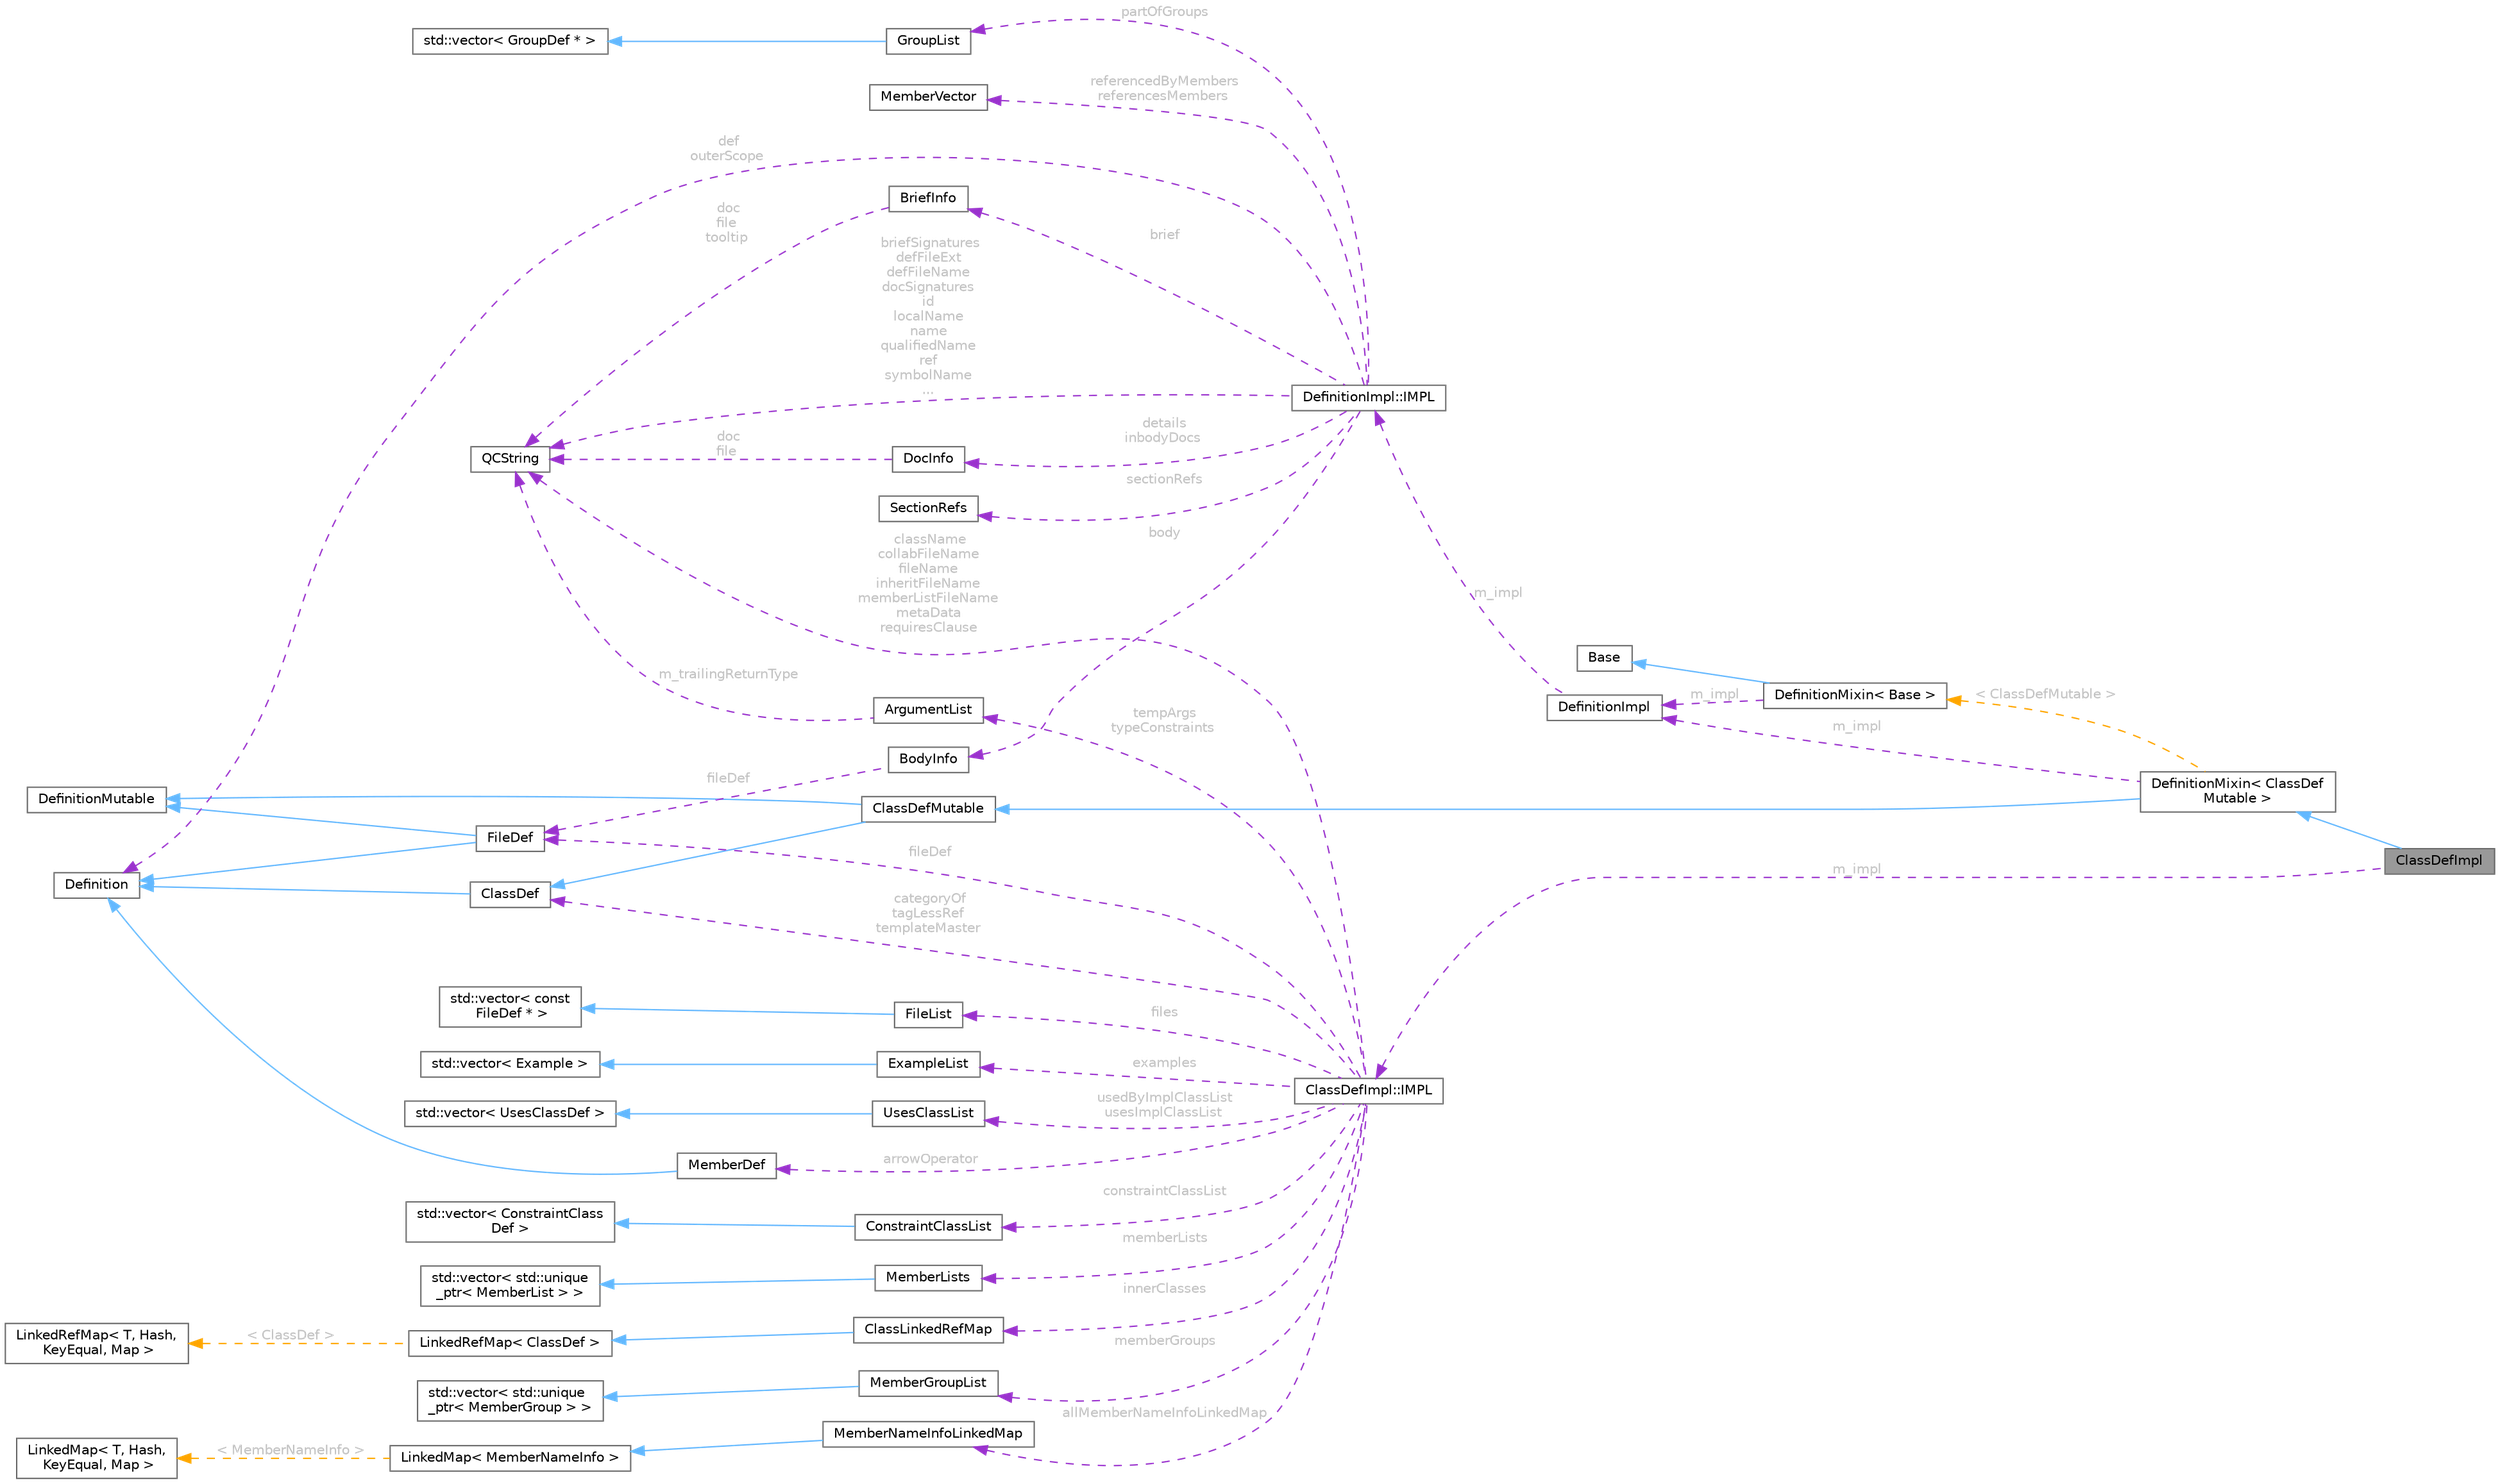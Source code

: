 digraph "ClassDefImpl"
{
 // INTERACTIVE_SVG=YES
 // LATEX_PDF_SIZE
  bgcolor="transparent";
  edge [fontname=Helvetica,fontsize=10,labelfontname=Helvetica,labelfontsize=10];
  node [fontname=Helvetica,fontsize=10,shape=box,height=0.2,width=0.4];
  rankdir="LR";
  Node1 [id="Node000001",label="ClassDefImpl",height=0.2,width=0.4,color="gray40", fillcolor="grey60", style="filled", fontcolor="black",tooltip="Implementation of the ClassDef interface."];
  Node2 -> Node1 [id="edge1_Node000001_Node000002",dir="back",color="steelblue1",style="solid",tooltip=" "];
  Node2 [id="Node000002",label="DefinitionMixin\< ClassDef\lMutable \>",height=0.2,width=0.4,color="gray40", fillcolor="white", style="filled",URL="$dd/d10/class_definition_mixin.html",tooltip=" "];
  Node3 -> Node2 [id="edge2_Node000002_Node000003",dir="back",color="steelblue1",style="solid",tooltip=" "];
  Node3 [id="Node000003",label="ClassDefMutable",height=0.2,width=0.4,color="gray40", fillcolor="white", style="filled",URL="$d0/dc2/class_class_def_mutable.html",tooltip=" "];
  Node4 -> Node3 [id="edge3_Node000003_Node000004",dir="back",color="steelblue1",style="solid",tooltip=" "];
  Node4 [id="Node000004",label="DefinitionMutable",height=0.2,width=0.4,color="gray40", fillcolor="white", style="filled",URL="$d0/d46/class_definition_mutable.html",tooltip=" "];
  Node5 -> Node3 [id="edge4_Node000003_Node000005",dir="back",color="steelblue1",style="solid",tooltip=" "];
  Node5 [id="Node000005",label="ClassDef",height=0.2,width=0.4,color="gray40", fillcolor="white", style="filled",URL="$d1/dcf/class_class_def.html",tooltip="A abstract class representing of a compound symbol."];
  Node6 -> Node5 [id="edge5_Node000005_Node000006",dir="back",color="steelblue1",style="solid",tooltip=" "];
  Node6 [id="Node000006",label="Definition",height=0.2,width=0.4,color="gray40", fillcolor="white", style="filled",URL="$d5/dcc/class_definition.html",tooltip="The common base class of all entity definitions found in the sources."];
  Node7 -> Node2 [id="edge6_Node000002_Node000007",dir="back",color="darkorchid3",style="dashed",tooltip=" ",label=" m_impl",fontcolor="grey" ];
  Node7 [id="Node000007",label="DefinitionImpl",height=0.2,width=0.4,color="gray40", fillcolor="white", style="filled",URL="$d3/ddf/class_definition_impl.html",tooltip=" "];
  Node8 -> Node7 [id="edge7_Node000007_Node000008",dir="back",color="darkorchid3",style="dashed",tooltip=" ",label=" m_impl",fontcolor="grey" ];
  Node8 [id="Node000008",label="DefinitionImpl::IMPL",height=0.2,width=0.4,color="gray40", fillcolor="white", style="filled",URL="$dd/d50/class_definition_impl_1_1_i_m_p_l.html",tooltip="Private data associated with a Symbol DefinitionImpl object."];
  Node6 -> Node8 [id="edge8_Node000008_Node000006",dir="back",color="darkorchid3",style="dashed",tooltip=" ",label=" def\nouterScope",fontcolor="grey" ];
  Node9 -> Node8 [id="edge9_Node000008_Node000009",dir="back",color="darkorchid3",style="dashed",tooltip=" ",label=" sectionRefs",fontcolor="grey" ];
  Node9 [id="Node000009",label="SectionRefs",height=0.2,width=0.4,color="gray40", fillcolor="white", style="filled",URL="$d1/df9/class_section_refs.html",tooltip="class that represents a list of constant references to sections."];
  Node10 -> Node8 [id="edge10_Node000008_Node000010",dir="back",color="darkorchid3",style="dashed",tooltip=" ",label=" partOfGroups",fontcolor="grey" ];
  Node10 [id="Node000010",label="GroupList",height=0.2,width=0.4,color="gray40", fillcolor="white", style="filled",URL="$d3/d3b/class_group_list.html",tooltip=" "];
  Node11 -> Node10 [id="edge11_Node000010_Node000011",dir="back",color="steelblue1",style="solid",tooltip=" "];
  Node11 [id="Node000011",label="std::vector\< GroupDef * \>",height=0.2,width=0.4,color="gray40", fillcolor="white", style="filled",tooltip=" "];
  Node12 -> Node8 [id="edge12_Node000008_Node000012",dir="back",color="darkorchid3",style="dashed",tooltip=" ",label=" details\ninbodyDocs",fontcolor="grey" ];
  Node12 [id="Node000012",label="DocInfo",height=0.2,width=0.4,color="gray40", fillcolor="white", style="filled",URL="$d7/dd5/struct_doc_info.html",tooltip="Data associated with a detailed description."];
  Node13 -> Node12 [id="edge13_Node000012_Node000013",dir="back",color="darkorchid3",style="dashed",tooltip=" ",label=" doc\nfile",fontcolor="grey" ];
  Node13 [id="Node000013",label="QCString",height=0.2,width=0.4,color="gray40", fillcolor="white", style="filled",URL="$d9/d45/class_q_c_string.html",tooltip="This is an alternative implementation of QCString."];
  Node14 -> Node8 [id="edge14_Node000008_Node000014",dir="back",color="darkorchid3",style="dashed",tooltip=" ",label=" brief",fontcolor="grey" ];
  Node14 [id="Node000014",label="BriefInfo",height=0.2,width=0.4,color="gray40", fillcolor="white", style="filled",URL="$d0/da7/struct_brief_info.html",tooltip="Data associated with a brief description."];
  Node13 -> Node14 [id="edge15_Node000014_Node000013",dir="back",color="darkorchid3",style="dashed",tooltip=" ",label=" doc\nfile\ntooltip",fontcolor="grey" ];
  Node15 -> Node8 [id="edge16_Node000008_Node000015",dir="back",color="darkorchid3",style="dashed",tooltip=" ",label=" body",fontcolor="grey" ];
  Node15 [id="Node000015",label="BodyInfo",height=0.2,width=0.4,color="gray40", fillcolor="white", style="filled",URL="$db/dab/struct_body_info.html",tooltip="Data associated with description found in the body."];
  Node16 -> Node15 [id="edge17_Node000015_Node000016",dir="back",color="darkorchid3",style="dashed",tooltip=" ",label=" fileDef",fontcolor="grey" ];
  Node16 [id="Node000016",label="FileDef",height=0.2,width=0.4,color="gray40", fillcolor="white", style="filled",URL="$de/db0/class_file_def.html",tooltip="A model of a file symbol."];
  Node4 -> Node16 [id="edge18_Node000016_Node000004",dir="back",color="steelblue1",style="solid",tooltip=" "];
  Node6 -> Node16 [id="edge19_Node000016_Node000006",dir="back",color="steelblue1",style="solid",tooltip=" "];
  Node13 -> Node8 [id="edge20_Node000008_Node000013",dir="back",color="darkorchid3",style="dashed",tooltip=" ",label=" briefSignatures\ndefFileExt\ndefFileName\ndocSignatures\nid\nlocalName\nname\nqualifiedName\nref\nsymbolName\n...",fontcolor="grey" ];
  Node17 -> Node8 [id="edge21_Node000008_Node000017",dir="back",color="darkorchid3",style="dashed",tooltip=" ",label=" referencedByMembers\nreferencesMembers",fontcolor="grey" ];
  Node17 [id="Node000017",label="MemberVector",height=0.2,width=0.4,color="gray40", fillcolor="white", style="filled",URL="$d1/d7d/class_member_vector.html",tooltip="A vector of MemberDef object."];
  Node18 -> Node2 [id="edge22_Node000002_Node000018",dir="back",color="orange",style="dashed",tooltip=" ",label=" \< ClassDefMutable \>",fontcolor="grey" ];
  Node18 [id="Node000018",label="DefinitionMixin\< Base \>",height=0.2,width=0.4,color="gray40", fillcolor="white", style="filled",URL="$dd/d10/class_definition_mixin.html",tooltip=" "];
  Node19 -> Node18 [id="edge23_Node000018_Node000019",dir="back",color="steelblue1",style="solid",tooltip=" "];
  Node19 [id="Node000019",label="Base",height=0.2,width=0.4,color="gray40", fillcolor="white", style="filled",tooltip=" "];
  Node7 -> Node18 [id="edge24_Node000018_Node000007",dir="back",color="darkorchid3",style="dashed",tooltip=" ",label=" m_impl",fontcolor="grey" ];
  Node20 -> Node1 [id="edge25_Node000001_Node000020",dir="back",color="darkorchid3",style="dashed",tooltip=" ",label=" m_impl",fontcolor="grey" ];
  Node20 [id="Node000020",label="ClassDefImpl::IMPL",height=0.2,width=0.4,color="gray40", fillcolor="white", style="filled",URL="$d6/d4a/class_class_def_impl_1_1_i_m_p_l.html",tooltip="Private data associated with a ClassDef object."];
  Node13 -> Node20 [id="edge26_Node000020_Node000013",dir="back",color="darkorchid3",style="dashed",tooltip=" ",label=" className\ncollabFileName\nfileName\ninheritFileName\nmemberListFileName\nmetaData\nrequiresClause",fontcolor="grey" ];
  Node16 -> Node20 [id="edge27_Node000020_Node000016",dir="back",color="darkorchid3",style="dashed",tooltip=" ",label=" fileDef",fontcolor="grey" ];
  Node21 -> Node20 [id="edge28_Node000020_Node000021",dir="back",color="darkorchid3",style="dashed",tooltip=" ",label=" allMemberNameInfoLinkedMap",fontcolor="grey" ];
  Node21 [id="Node000021",label="MemberNameInfoLinkedMap",height=0.2,width=0.4,color="gray40", fillcolor="white", style="filled",URL="$de/d04/class_member_name_info_linked_map.html",tooltip=" "];
  Node22 -> Node21 [id="edge29_Node000021_Node000022",dir="back",color="steelblue1",style="solid",tooltip=" "];
  Node22 [id="Node000022",label="LinkedMap\< MemberNameInfo \>",height=0.2,width=0.4,color="gray40", fillcolor="white", style="filled",URL="$d0/d2c/class_linked_map.html",tooltip=" "];
  Node23 -> Node22 [id="edge30_Node000022_Node000023",dir="back",color="orange",style="dashed",tooltip=" ",label=" \< MemberNameInfo \>",fontcolor="grey" ];
  Node23 [id="Node000023",label="LinkedMap\< T, Hash,\l KeyEqual, Map \>",height=0.2,width=0.4,color="gray40", fillcolor="white", style="filled",URL="$d0/d2c/class_linked_map.html",tooltip="Container class representing a vector of objects with keys."];
  Node24 -> Node20 [id="edge31_Node000020_Node000024",dir="back",color="darkorchid3",style="dashed",tooltip=" ",label=" tempArgs\ntypeConstraints",fontcolor="grey" ];
  Node24 [id="Node000024",label="ArgumentList",height=0.2,width=0.4,color="gray40", fillcolor="white", style="filled",URL="$d7/df8/class_argument_list.html",tooltip="This class represents an function or template argument list."];
  Node13 -> Node24 [id="edge32_Node000024_Node000013",dir="back",color="darkorchid3",style="dashed",tooltip=" ",label=" m_trailingReturnType",fontcolor="grey" ];
  Node25 -> Node20 [id="edge33_Node000020_Node000025",dir="back",color="darkorchid3",style="dashed",tooltip=" ",label=" files",fontcolor="grey" ];
  Node25 [id="Node000025",label="FileList",height=0.2,width=0.4,color="gray40", fillcolor="white", style="filled",URL="$d0/d18/class_file_list.html",tooltip=" "];
  Node26 -> Node25 [id="edge34_Node000025_Node000026",dir="back",color="steelblue1",style="solid",tooltip=" "];
  Node26 [id="Node000026",label="std::vector\< const\l FileDef * \>",height=0.2,width=0.4,color="gray40", fillcolor="white", style="filled",tooltip=" "];
  Node27 -> Node20 [id="edge35_Node000020_Node000027",dir="back",color="darkorchid3",style="dashed",tooltip=" ",label=" examples",fontcolor="grey" ];
  Node27 [id="Node000027",label="ExampleList",height=0.2,width=0.4,color="gray40", fillcolor="white", style="filled",URL="$d1/d48/class_example_list.html",tooltip=" "];
  Node28 -> Node27 [id="edge36_Node000027_Node000028",dir="back",color="steelblue1",style="solid",tooltip=" "];
  Node28 [id="Node000028",label="std::vector\< Example \>",height=0.2,width=0.4,color="gray40", fillcolor="white", style="filled",tooltip=" "];
  Node29 -> Node20 [id="edge37_Node000020_Node000029",dir="back",color="darkorchid3",style="dashed",tooltip=" ",label=" innerClasses",fontcolor="grey" ];
  Node29 [id="Node000029",label="ClassLinkedRefMap",height=0.2,width=0.4,color="gray40", fillcolor="white", style="filled",URL="$da/d08/class_class_linked_ref_map.html",tooltip=" "];
  Node30 -> Node29 [id="edge38_Node000029_Node000030",dir="back",color="steelblue1",style="solid",tooltip=" "];
  Node30 [id="Node000030",label="LinkedRefMap\< ClassDef \>",height=0.2,width=0.4,color="gray40", fillcolor="white", style="filled",URL="$d2/db7/class_linked_ref_map.html",tooltip=" "];
  Node31 -> Node30 [id="edge39_Node000030_Node000031",dir="back",color="orange",style="dashed",tooltip=" ",label=" \< ClassDef \>",fontcolor="grey" ];
  Node31 [id="Node000031",label="LinkedRefMap\< T, Hash,\l KeyEqual, Map \>",height=0.2,width=0.4,color="gray40", fillcolor="white", style="filled",URL="$d2/db7/class_linked_ref_map.html",tooltip="Container class representing a vector of objects with keys."];
  Node32 -> Node20 [id="edge40_Node000020_Node000032",dir="back",color="darkorchid3",style="dashed",tooltip=" ",label=" usedByImplClassList\nusesImplClassList",fontcolor="grey" ];
  Node32 [id="Node000032",label="UsesClassList",height=0.2,width=0.4,color="gray40", fillcolor="white", style="filled",URL="$dd/d1c/class_uses_class_list.html",tooltip=" "];
  Node33 -> Node32 [id="edge41_Node000032_Node000033",dir="back",color="steelblue1",style="solid",tooltip=" "];
  Node33 [id="Node000033",label="std::vector\< UsesClassDef \>",height=0.2,width=0.4,color="gray40", fillcolor="white", style="filled",tooltip=" "];
  Node34 -> Node20 [id="edge42_Node000020_Node000034",dir="back",color="darkorchid3",style="dashed",tooltip=" ",label=" constraintClassList",fontcolor="grey" ];
  Node34 [id="Node000034",label="ConstraintClassList",height=0.2,width=0.4,color="gray40", fillcolor="white", style="filled",URL="$d6/d69/class_constraint_class_list.html",tooltip=" "];
  Node35 -> Node34 [id="edge43_Node000034_Node000035",dir="back",color="steelblue1",style="solid",tooltip=" "];
  Node35 [id="Node000035",label="std::vector\< ConstraintClass\lDef \>",height=0.2,width=0.4,color="gray40", fillcolor="white", style="filled",tooltip=" "];
  Node5 -> Node20 [id="edge44_Node000020_Node000005",dir="back",color="darkorchid3",style="dashed",tooltip=" ",label=" categoryOf\ntagLessRef\ntemplateMaster",fontcolor="grey" ];
  Node36 -> Node20 [id="edge45_Node000020_Node000036",dir="back",color="darkorchid3",style="dashed",tooltip=" ",label=" memberLists",fontcolor="grey" ];
  Node36 [id="Node000036",label="MemberLists",height=0.2,width=0.4,color="gray40", fillcolor="white", style="filled",URL="$dd/d5a/class_member_lists.html",tooltip=" "];
  Node37 -> Node36 [id="edge46_Node000036_Node000037",dir="back",color="steelblue1",style="solid",tooltip=" "];
  Node37 [id="Node000037",label="std::vector\< std::unique\l_ptr\< MemberList \> \>",height=0.2,width=0.4,color="gray40", fillcolor="white", style="filled",tooltip=" "];
  Node38 -> Node20 [id="edge47_Node000020_Node000038",dir="back",color="darkorchid3",style="dashed",tooltip=" ",label=" memberGroups",fontcolor="grey" ];
  Node38 [id="Node000038",label="MemberGroupList",height=0.2,width=0.4,color="gray40", fillcolor="white", style="filled",URL="$df/d11/class_member_group_list.html",tooltip=" "];
  Node39 -> Node38 [id="edge48_Node000038_Node000039",dir="back",color="steelblue1",style="solid",tooltip=" "];
  Node39 [id="Node000039",label="std::vector\< std::unique\l_ptr\< MemberGroup \> \>",height=0.2,width=0.4,color="gray40", fillcolor="white", style="filled",tooltip=" "];
  Node40 -> Node20 [id="edge49_Node000020_Node000040",dir="back",color="darkorchid3",style="dashed",tooltip=" ",label=" arrowOperator",fontcolor="grey" ];
  Node40 [id="Node000040",label="MemberDef",height=0.2,width=0.4,color="gray40", fillcolor="white", style="filled",URL="$da/d09/class_member_def.html",tooltip="A model of a class/file/namespace member symbol."];
  Node6 -> Node40 [id="edge50_Node000040_Node000006",dir="back",color="steelblue1",style="solid",tooltip=" "];
}
